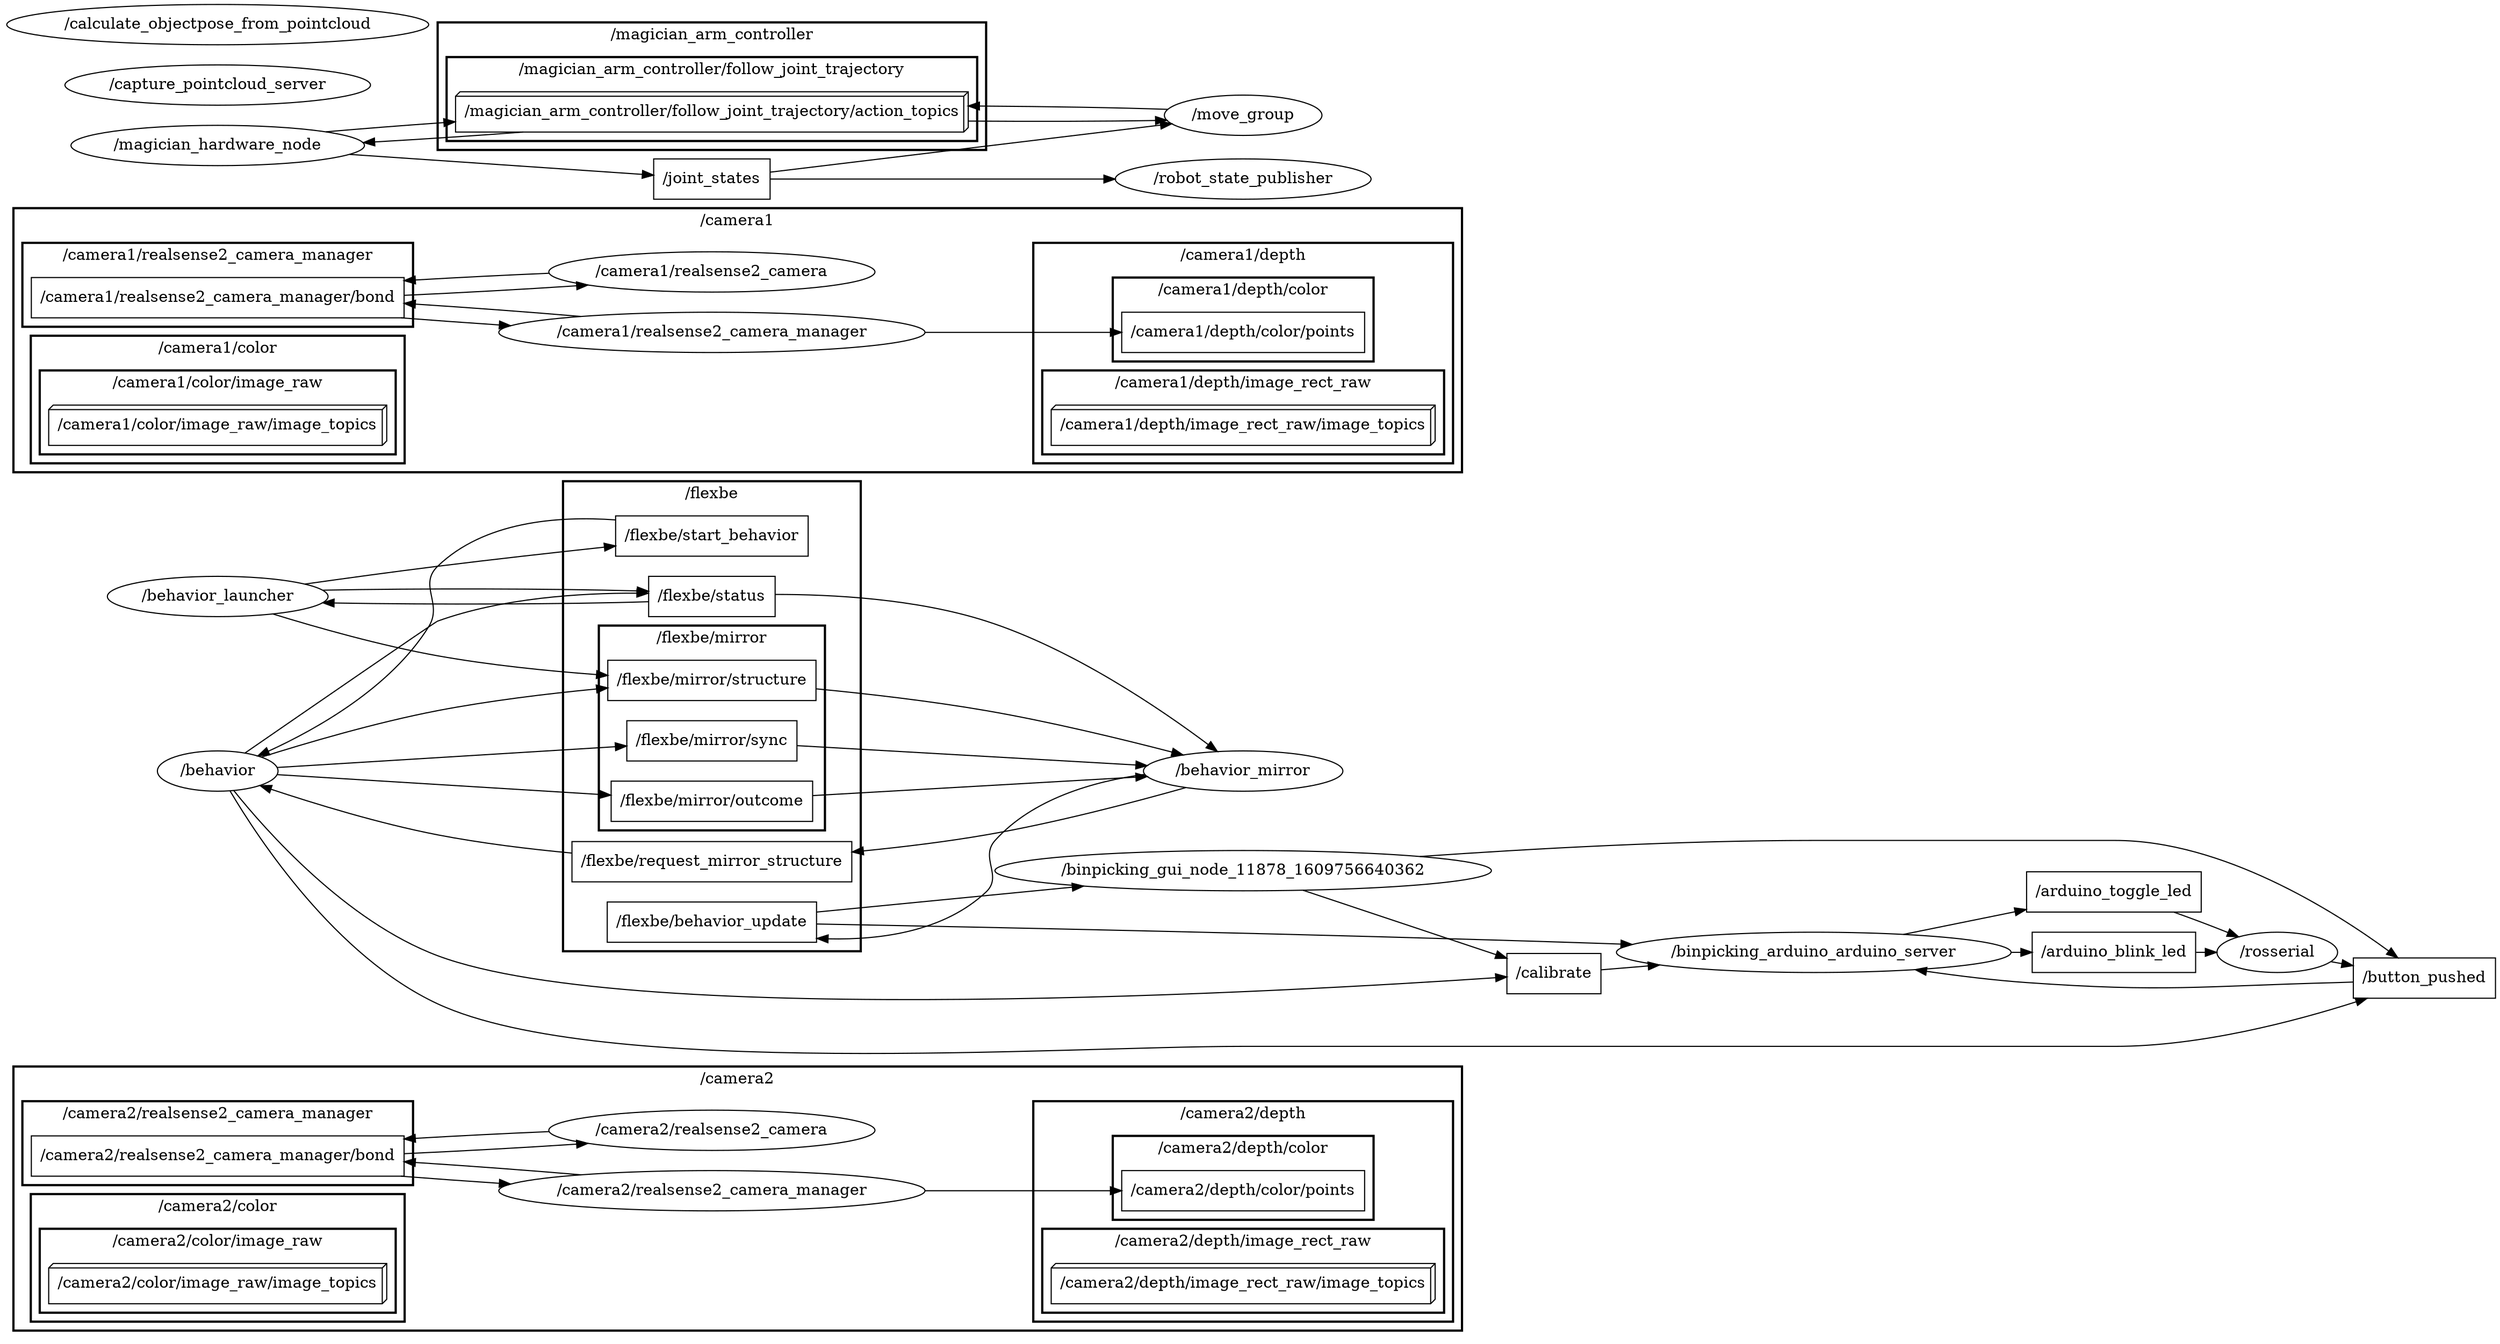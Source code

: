 digraph graphname {
	graph [bb="0,0,1791.1,1522",
		compound=True,
		rank=same,
		rankdir=LR,
		ranksep=0.2
	];
	node [label="\N"];
	subgraph cluster___camera2 {
		graph [bb="8,8,1048.1,244",
			compound=True,
			label="/camera2",
			lheight=0.21,
			lp="528.06,232.5",
			lwidth=0.71,
			rank=same,
			rankdir=LR,
			ranksep=0.2,
			style=bold
		];
		subgraph cluster___camera2__depth {
			graph [bb="739.12,16,1040.1,213",
				compound=True,
				label="/camera2/depth",
				lheight=0.21,
				lp="889.62,201.5",
				lwidth=1.18,
				rank=same,
				rankdir=LR,
				ranksep=0.2,
				style=bold
			];
			subgraph cluster___camera2__depth__color {
				graph [bb="797.12,107,982.12,182",
					compound=True,
					label="/camera2/depth/color",
					lheight=0.21,
					lp="889.62,170.5",
					lwidth=1.61,
					rank=same,
					rankdir=LR,
					ranksep=0.2,
					style=bold
				];
				t___camera2__depth__color__points				 [URL=topic_3A__camera2__depth__color__points,
					height=0.5,
					label="/camera2/depth/color/points",
					pos="889.62,133",
					shape=box,
					tooltip="topic:/camera2/depth/color/points",
					width=2.3472];
			}
			subgraph cluster___camera2__depth__image_rect_raw {
				graph [bb="747.12,24,1032.1,99",
					compound=True,
					label="/camera2/depth/image_rect_raw",
					lheight=0.21,
					lp="889.62,87.5",
					lwidth=2.44,
					rank=same,
					rankdir=LR,
					ranksep=0.2,
					style=bold
				];
				n_n__camera2__depth__image_rect_raw__image_topics				 [URL=topic_3A__camera2__depth__image_rect_raw__image_topics,
					height=0.5,
					label="/camera2/depth/image_rect_raw/image_topics",
					pos="889.62,50",
					shape=box3d,
					tooltip="topic:/camera2/depth/image_rect_raw/image_topics",
					width=3.7361];
			}
		}
		subgraph cluster___camera2__realsense2_camera_manager {
			graph [bb="16,138,290,213",
				compound=True,
				label="/camera2/realsense2_camera_manager",
				lheight=0.21,
				lp="153,201.5",
				lwidth=2.93,
				rank=same,
				rankdir=LR,
				ranksep=0.2,
				style=bold
			];
			t___camera2__realsense2_camera_manager__bond			 [URL=topic_3A__camera2__realsense2_camera_manager__bond,
				height=0.5,
				label="/camera2/realsense2_camera_manager/bond",
				pos="153,164",
				shape=box,
				tooltip="topic:/camera2/realsense2_camera_manager/bond",
				width=3.5833];
		}
		subgraph cluster___camera2__color {
			graph [bb="17.5,16,288.5,130",
				compound=True,
				label="/camera2/color",
				lheight=0.21,
				lp="153,118.5",
				lwidth=1.14,
				rank=same,
				rankdir=LR,
				ranksep=0.2,
				style=bold
			];
			subgraph cluster___camera2__color__image_raw {
				graph [bb="25.5,24,280.5,99",
					compound=True,
					label="/camera2/color/image_raw",
					lheight=0.21,
					lp="153,87.5",
					lwidth=2.04,
					rank=same,
					rankdir=LR,
					ranksep=0.2,
					style=bold
				];
				n_n__camera2__color__image_raw__image_topics				 [URL=topic_3A__camera2__color__image_raw__image_topics,
					height=0.5,
					label="/camera2/color/image_raw/image_topics",
					pos="153,50",
					shape=box3d,
					tooltip="topic:/camera2/color/image_raw/image_topics",
					width=3.3194];
			}
		}
		n___camera2__realsense2_camera_manager		 [URL=__camera2__realsense2_camera_manager,
			height=0.5,
			label="/camera2/realsense2_camera_manager",
			pos="508.64,164",
			shape=ellipse,
			tooltip="/camera2/realsense2_camera_manager",
			width=4.0982];
		t___camera2__realsense2_camera_manager__bond -> n___camera2__realsense2_camera_manager		 [penwidth=1,
			pos="e,371.06,157.41 282.15,157.48 307.67,157.23 334.64,157.19 360.73,157.34"];
		n___camera2__realsense2_camera		 [URL=__camera2__realsense2_camera,
			height=0.5,
			label="/camera2/realsense2_camera",
			pos="508.64,110",
			shape=ellipse,
			tooltip="/camera2/realsense2_camera",
			width=3.1233];
		t___camera2__realsense2_camera_manager__bond -> n___camera2__realsense2_camera		 [penwidth=1,
			pos="e,401.17,115.36 208.91,146 239.14,139.69 277.14,133.22 311.14,128 336.99,124.03 364.8,120.05 391.15,116.64"];
		n___camera2__realsense2_camera_manager -> t___camera2__depth__color__points		 [penwidth=1,
			pos="e,804.99,139.89 631.54,154 684.54,149.69 745.56,144.72 794.95,140.7"];
		n___camera2__realsense2_camera_manager -> t___camera2__realsense2_camera_manager__bond		 [penwidth=1,
			pos="e,282.15,170.52 371.06,170.59 345.25,170.8 318.25,170.8 292.38,170.61"];
		n___camera2__realsense2_camera -> t___camera2__realsense2_camera_manager__bond		 [penwidth=1,
			pos="e,282.39,150.53 448.93,125.32 409.71,131.78 357.31,138.9 311.14,146 304.99,146.94 298.72,147.93 292.39,148.93"];
	}
	subgraph cluster___flexbe {
		graph [bb="404.14,374,613.14,794",
			compound=True,
			label="/flexbe",
			lheight=0.21,
			lp="508.64,782.5",
			lwidth=0.53,
			rank=same,
			rankdir=LR,
			ranksep=0.2,
			style=bold
		];
		subgraph cluster___flexbe__mirror {
			graph [bb="428.64,482,588.64,665",
				compound=True,
				label="/flexbe/mirror",
				lheight=0.21,
				lp="508.64,653.5",
				lwidth=1.07,
				rank=same,
				rankdir=LR,
				ranksep=0.2,
				style=bold
			];
			t___flexbe__mirror__sync			 [URL=topic_3A__flexbe__mirror__sync,
				height=0.5,
				label="/flexbe/mirror/sync",
				pos="508.64,508",
				shape=box,
				tooltip="topic:/flexbe/mirror/sync",
				width=1.6944];
			t___flexbe__mirror__outcome			 [URL=topic_3A__flexbe__mirror__outcome,
				height=0.5,
				label="/flexbe/mirror/outcome",
				pos="508.64,562",
				shape=box,
				tooltip="topic:/flexbe/mirror/outcome",
				width=2];
			t___flexbe__mirror__structure			 [URL=topic_3A__flexbe__mirror__structure,
				height=0.5,
				label="/flexbe/mirror/structure",
				pos="508.64,616",
				shape=box,
				tooltip="topic:/flexbe/mirror/structure",
				width=2];
		}
		t___flexbe__start_behavior		 [URL=topic_3A__flexbe__start_behavior,
			height=0.5,
			label="/flexbe/start_behavior",
			pos="508.64,745",
			shape=box,
			tooltip="topic:/flexbe/start_behavior",
			width=1.875];
		t___flexbe__behavior_update		 [URL=topic_3A__flexbe__behavior_update,
			height=0.5,
			label="/flexbe/behavior_update",
			pos="508.64,400",
			shape=box,
			tooltip="topic:/flexbe/behavior_update",
			width=2.0556];
		t___flexbe__request_mirror_structure		 [URL=topic_3A__flexbe__request_mirror_structure,
			height=0.5,
			label="/flexbe/request_mirror_structure",
			pos="508.64,454",
			shape=box,
			tooltip="topic:/flexbe/request_mirror_structure",
			width=2.6806];
		t___flexbe__status		 [URL=topic_3A__flexbe__status,
			height=0.5,
			label="/flexbe/status",
			pos="508.64,691",
			shape=box,
			tooltip="topic:/flexbe/status",
			width=1.2361];
	}
	subgraph cluster___camera1 {
		graph [bb="8,802,1048.1,1038",
			compound=True,
			label="/camera1",
			lheight=0.21,
			lp="528.06,1026.5",
			lwidth=0.71,
			rank=same,
			rankdir=LR,
			ranksep=0.2,
			style=bold
		];
		subgraph cluster___camera1__depth {
			graph [bb="739.12,810,1040.1,1007",
				compound=True,
				label="/camera1/depth",
				lheight=0.21,
				lp="889.62,995.5",
				lwidth=1.18,
				rank=same,
				rankdir=LR,
				ranksep=0.2,
				style=bold
			];
			subgraph cluster___camera1__depth__color {
				graph [bb="797.12,901,982.12,976",
					compound=True,
					label="/camera1/depth/color",
					lheight=0.21,
					lp="889.62,964.5",
					lwidth=1.61,
					rank=same,
					rankdir=LR,
					ranksep=0.2,
					style=bold
				];
				t___camera1__depth__color__points				 [URL=topic_3A__camera1__depth__color__points,
					height=0.5,
					label="/camera1/depth/color/points",
					pos="889.62,927",
					shape=box,
					tooltip="topic:/camera1/depth/color/points",
					width=2.3472];
			}
			subgraph cluster___camera1__depth__image_rect_raw {
				graph [bb="747.12,818,1032.1,893",
					compound=True,
					label="/camera1/depth/image_rect_raw",
					lheight=0.21,
					lp="889.62,881.5",
					lwidth=2.44,
					rank=same,
					rankdir=LR,
					ranksep=0.2,
					style=bold
				];
				n_n__camera1__depth__image_rect_raw__image_topics				 [URL=topic_3A__camera1__depth__image_rect_raw__image_topics,
					height=0.5,
					label="/camera1/depth/image_rect_raw/image_topics",
					pos="889.62,844",
					shape=box3d,
					tooltip="topic:/camera1/depth/image_rect_raw/image_topics",
					width=3.7361];
			}
		}
		subgraph cluster___camera1__realsense2_camera_manager {
			graph [bb="16,932,290,1007",
				compound=True,
				label="/camera1/realsense2_camera_manager",
				lheight=0.21,
				lp="153,995.5",
				lwidth=2.93,
				rank=same,
				rankdir=LR,
				ranksep=0.2,
				style=bold
			];
			t___camera1__realsense2_camera_manager__bond			 [URL=topic_3A__camera1__realsense2_camera_manager__bond,
				height=0.5,
				label="/camera1/realsense2_camera_manager/bond",
				pos="153,958",
				shape=box,
				tooltip="topic:/camera1/realsense2_camera_manager/bond",
				width=3.5833];
		}
		subgraph cluster___camera1__color {
			graph [bb="17.5,810,288.5,924",
				compound=True,
				label="/camera1/color",
				lheight=0.21,
				lp="153,912.5",
				lwidth=1.14,
				rank=same,
				rankdir=LR,
				ranksep=0.2,
				style=bold
			];
			subgraph cluster___camera1__color__image_raw {
				graph [bb="25.5,818,280.5,893",
					compound=True,
					label="/camera1/color/image_raw",
					lheight=0.21,
					lp="153,881.5",
					lwidth=2.04,
					rank=same,
					rankdir=LR,
					ranksep=0.2,
					style=bold
				];
				n_n__camera1__color__image_raw__image_topics				 [URL=topic_3A__camera1__color__image_raw__image_topics,
					height=0.5,
					label="/camera1/color/image_raw/image_topics",
					pos="153,844",
					shape=box3d,
					tooltip="topic:/camera1/color/image_raw/image_topics",
					width=3.3194];
			}
		}
		n___camera1__realsense2_camera_manager		 [URL=__camera1__realsense2_camera_manager,
			height=0.5,
			label="/camera1/realsense2_camera_manager",
			pos="508.64,958",
			shape=ellipse,
			tooltip="/camera1/realsense2_camera_manager",
			width=4.0982];
		t___camera1__realsense2_camera_manager__bond -> n___camera1__realsense2_camera_manager		 [penwidth=1,
			pos="e,371.06,951.41 282.15,951.48 307.67,951.23 334.64,951.19 360.73,951.34"];
		n___camera1__realsense2_camera		 [URL=__camera1__realsense2_camera,
			height=0.5,
			label="/camera1/realsense2_camera",
			pos="508.64,904",
			shape=ellipse,
			tooltip="/camera1/realsense2_camera",
			width=3.1233];
		t___camera1__realsense2_camera_manager__bond -> n___camera1__realsense2_camera		 [penwidth=1,
			pos="e,401.17,909.36 208.91,940 239.14,933.69 277.14,927.22 311.14,922 336.99,918.03 364.8,914.05 391.15,910.64"];
		n___camera1__realsense2_camera_manager -> t___camera1__depth__color__points		 [penwidth=1,
			pos="e,804.99,933.89 631.54,948 684.54,943.69 745.56,938.72 794.95,934.7"];
		n___camera1__realsense2_camera_manager -> t___camera1__realsense2_camera_manager__bond		 [penwidth=1,
			pos="e,282.15,964.52 371.06,964.59 345.25,964.8 318.25,964.8 292.38,964.61"];
		n___camera1__realsense2_camera -> t___camera1__realsense2_camera_manager__bond		 [penwidth=1,
			pos="e,282.39,944.53 448.93,919.32 409.71,925.78 357.31,932.9 311.14,940 304.99,940.94 298.72,941.93 292.39,942.93"];
	}
	subgraph cluster___magician_arm_controller {
		graph [bb="311.14,1392,706.14,1506",
			compound=True,
			label="/magician_arm_controller",
			lheight=0.21,
			lp="508.64,1494.5",
			lwidth=1.97,
			rank=same,
			rankdir=LR,
			ranksep=0.2,
			style=bold
		];
		subgraph cluster___magician_arm_controller__follow_joint_trajectory {
			graph [bb="319.14,1400,698.14,1475",
				compound=True,
				label="/magician_arm_controller/follow_joint_trajectory",
				lheight=0.21,
				lp="508.64,1463.5",
				lwidth=3.76,
				rank=same,
				rankdir=LR,
				ranksep=0.2,
				style=bold
			];
			n_n__magician_arm_controller__follow_joint_trajectory__action_topics			 [URL=topic_3A__magician_arm_controller__follow_joint_trajectory__action_topics,
				height=0.5,
				label="/magician_arm_controller/follow_joint_trajectory/action_topics",
				pos="508.64,1426",
				shape=box3d,
				tooltip="topic:/magician_arm_controller/follow_joint_trajectory/action_topics",
				width=5.0417];
		}
	}
	n___behavior_mirror	 [URL=__behavior_mirror,
		height=0.5,
		label="/behavior_mirror",
		pos="889.62,535",
		shape=ellipse,
		tooltip="/behavior_mirror",
		width=1.9859];
	t___flexbe__mirror__sync -> n___behavior_mirror	 [penwidth=1,
		pos="e,820.5,530.1 569.85,512.34 635.11,516.96 738.69,524.3 810.19,529.37"];
	t___flexbe__mirror__outcome -> n___behavior_mirror	 [penwidth=1,
		pos="e,820.7,539.88 580.74,556.89 646.3,552.24 742.86,545.4 810.51,540.61"];
	t___flexbe__mirror__structure -> n___behavior_mirror	 [penwidth=1,
		pos="e,847.08,549.5 580.85,608.77 618.45,604.34 665.02,597.81 706.14,589 750.95,579.4 800.78,564.45 837.19,552.72"];
	n___behavior	 [URL=__behavior,
		height=0.5,
		label="/behavior",
		pos="153,535",
		shape=ellipse,
		tooltip="/behavior",
		width=1.2277];
	t___flexbe__start_behavior -> n___behavior	 [penwidth=1,
		pos="e,179.56,549.58 440.72,754.6 397.86,756.6 344.48,750.97 311.14,718 293.88,700.94 314.85,685.24 303.14,664 276.28,615.31 223.41,576.64 188.12,554.77"];
	n___binpicking_arduino_arduino_server	 [URL=__binpicking_arduino_arduino_server,
		height=0.5,
		label="/binpicking_arduino_arduino_server",
		pos="1299.2,388",
		shape=ellipse,
		tooltip="/binpicking_arduino_arduino_server",
		width=3.8635];
	t___flexbe__behavior_update -> n___binpicking_arduino_arduino_server	 [penwidth=1,
		pos="e,1161,390.1 582.66,398.88 712.05,396.91 981.69,392.82 1150.8,390.25"];
	n___binpicking_gui_node_11878_1609756640362	 [URL=__binpicking_gui_node_11878_1609756640362,
		height=0.5,
		label="/binpicking_gui_node_11878_1609756640362",
		pos="889.62,308",
		shape=ellipse,
		tooltip="/binpicking_gui_node_11878_1609756640362",
		width=4.8746];
	t___flexbe__behavior_update -> n___binpicking_gui_node_11878_1609756640362	 [penwidth=1,
		pos="e,820.89,324.6 583,382.04 648.6,366.2 743.92,343.18 810.82,327.03"];
	t___flexbe__request_mirror_structure -> n___behavior	 [penwidth=1,
		pos="e,183.28,521.77 411.93,461.36 379.61,464.98 343.56,470.29 311.14,478 269.71,487.85 224.14,504.99 192.6,517.91"];
	n___behavior_launcher	 [URL=__behavior_launcher,
		height=0.5,
		label="/behavior_launcher",
		pos="153,691",
		shape=ellipse,
		tooltip="/behavior_launcher",
		width=2.1845];
	t___flexbe__status -> n___behavior_launcher	 [penwidth=1,
		pos="e,227.99,685.37 464.06,686.35 407.64,684.04 309.29,683.64 238.26,685.14"];
	t___flexbe__status -> n___behavior_mirror	 [penwidth=1,
		pos="e,872.29,552.65 553.33,692.48 594.41,692.36 656.3,688.38 706.14,669 770.12,644.12 831.92,591.13 864.92,559.76"];
	n___magician_hardware_node	 [URL=__magician_hardware_node,
		height=0.5,
		label="/magician_hardware_node",
		pos="153,1396",
		shape=ellipse,
		tooltip="/magician_hardware_node",
		width=2.9067];
	n_n__magician_arm_controller__follow_joint_trajectory__action_topics -> n___magician_hardware_node	 [penwidth=1,
		pos="e,256.82,1398.6 372.9,1408 338.01,1404.7 300.83,1401.7 267.15,1399.3"];
	n___move_group	 [URL=__move_group,
		height=0.5,
		label="/move_group",
		pos="889.62,1423",
		shape=ellipse,
		tooltip="/move_group",
		width=1.6068];
	n_n__magician_arm_controller__follow_joint_trajectory__action_topics -> n___move_group	 [penwidth=1,
		pos="e,833.61,1418.5 690.2,1417.8 737.85,1417.4 786.25,1417.5 823.43,1418.3"];
	t___calibrate	 [URL=topic_3A__calibrate,
		height=0.5,
		label="/calibrate",
		pos="1112.6,354",
		shape=box,
		tooltip="topic:/calibrate",
		width=0.93056];
	t___calibrate -> n___binpicking_arduino_arduino_server	 [penwidth=1,
		pos="e,1218.4,373.27 1146.4,360.16 1163.9,363.34 1186.2,367.4 1208.2,371.43"];
	t___joint_states	 [URL=topic_3A__joint_states,
		height=0.5,
		label="/joint_states",
		pos="508.64,1366",
		shape=box,
		tooltip="topic:/joint_states",
		width=1.1389];
	n___robot_state_publisher	 [URL=__robot_state_publisher,
		height=0.5,
		label="/robot_state_publisher",
		pos="889.62,1366",
		shape=ellipse,
		tooltip="/robot_state_publisher",
		width=2.4734];
	t___joint_states -> n___robot_state_publisher	 [penwidth=1,
		pos="e,800.52,1366 549.77,1366 606.85,1366 711.89,1366 790.15,1366"];
	t___joint_states -> n___move_group	 [penwidth=1,
		pos="e,837.46,1415.2 549.77,1372.2 616.52,1382.1 748.85,1401.9 827.23,1413.7"];
	t___button_pushed	 [URL=topic_3A__button_pushed,
		height=0.5,
		label="/button_pushed",
		pos="1741.1,323",
		shape=box,
		tooltip="topic:/button_pushed",
		width=1.3889];
	t___button_pushed -> n___binpicking_arduino_arduino_server	 [penwidth=1,
		pos="e,1379.3,373.19 1690.9,328.93 1633.2,335.9 1535.7,348.15 1452.3,361 1431.9,364.14 1410,367.81 1389.4,371.42"];
	t___arduino_blink_led	 [URL=topic_3A__arduino_blink_led,
		height=0.5,
		label="/arduino_blink_led",
		pos="1514.8,442",
		shape=box,
		tooltip="topic:/arduino_blink_led",
		width=1.6528];
	n___rosserial	 [URL=__rosserial,
		height=0.5,
		label="/rosserial",
		pos="1634.2,388",
		shape=ellipse,
		tooltip="/rosserial",
		width=1.1916];
	t___arduino_blink_led -> n___rosserial	 [penwidth=1,
		pos="e,1605.9,401.66 1557.2,423.9 1564,420.97 1570.8,417.93 1577.3,415 1583.6,412.15 1590.2,409.06 1596.7,406.03"];
	t___arduino_toggle_led	 [URL=topic_3A__arduino_toggle_led,
		height=0.5,
		label="/arduino_toggle_led",
		pos="1514.8,388",
		shape=box,
		tooltip="topic:/arduino_toggle_led",
		width=1.7361];
	t___arduino_toggle_led -> n___rosserial	 [penwidth=1,
		pos="e,1591.3,388 1577.6,388 1578.8,388 1579.9,388 1581.1,388"];
	n___magician_hardware_node -> n_n__magician_arm_controller__follow_joint_trajectory__action_topics	 [penwidth=1,
		pos="e,326.9,1417.4 230.17,1408.2 256.07,1411 286.21,1413.9 316.92,1416.6"];
	n___magician_hardware_node -> t___joint_states	 [penwidth=1,
		pos="e,467.43,1369.5 247.37,1388 314.65,1382.4 402.53,1375 457.28,1370.3"];
	n___behavior_launcher -> t___flexbe__mirror__structure	 [penwidth=1,
		pos="e,436.27,620.36 191.99,675.34 223.6,663.29 269.57,647.17 311.14,638 348.39,629.78 390.31,624.56 425.92,621.27"];
	n___behavior_launcher -> t___flexbe__start_behavior	 [penwidth=1,
		pos="e,440.91,736.31 215.26,702.12 244.35,707.19 279.48,713.13 311.14,718 350.53,724.05 394.45,730.13 430.86,734.97"];
	n___behavior_launcher -> t___flexbe__status	 [penwidth=1,
		pos="e,464.06,695.65 227.99,696.63 295.6,698.3 393.45,698.1 453.94,696.03"];
	n___rosserial -> t___button_pushed	 [penwidth=1,
		pos="e,1711.3,341.09 1658.7,373.09 1671.7,365.2 1687.9,355.34 1702.5,346.46"];
	n___binpicking_arduino_arduino_server -> t___arduino_blink_led	 [penwidth=1,
		pos="e,1455,427.02 1363.3,404.06 1389,410.51 1418.8,417.96 1445.1,424.55"];
	n___binpicking_arduino_arduino_server -> t___arduino_toggle_led	 [penwidth=1,
		pos="e,1451.8,388 1438.5,388 1439.5,388 1440.5,388 1441.4,388"];
	n___capture_pointcloud_server	 [URL=__capture_pointcloud_server,
		height=0.5,
		label="/capture_pointcloud_server",
		pos="153,1450",
		shape=ellipse,
		tooltip="/capture_pointcloud_server",
		width=2.9608];
	n___behavior -> t___flexbe__mirror__sync	 [penwidth=1,
		pos="e,447.37,512.65 196.61,531.69 256.54,527.14 365.09,518.9 437.04,513.44"];
	n___behavior -> t___flexbe__mirror__outcome	 [penwidth=1,
		pos="e,436.63,556.53 196.61,538.31 253.62,542.64 354.64,550.31 426.28,555.75"];
	n___behavior -> t___flexbe__mirror__structure	 [penwidth=1,
		pos="e,436.25,609.49 184.57,547.81 216.12,560.12 266.25,578.37 311.14,589 348.38,597.82 390.3,604.05 425.9,608.3"];
	n___behavior -> t___flexbe__status	 [penwidth=1,
		pos="e,464,693.31 171.81,551.44 211.92,586.45 302.92,665.46 311.14,669 356.55,688.58 413.04,693.13 453.95,693.34"];
	n___behavior -> t___calibrate	 [penwidth=1,
		pos="e,1078.7,353.15 163.25,517.2 185.06,481.36 239.92,401.23 311.14,370 380.44,339.61 910.52,349.31 1068.4,352.91"];
	n___behavior -> t___button_pushed	 [penwidth=1,
		pos="e,1699.8,304.86 161.99,517.22 182.52,478.61 236.9,387.22 311.14,345 536.92,216.6 629.88,262 889.62,262 889.62,262 889.62,262 1514.8,262 1576.8,262 1645.1,283.6 1690.3,301.09"];
	n___behavior_mirror -> t___flexbe__behavior_update	 [penwidth=1,
		pos="e,582.94,403.2 867.33,517.86 834.17,493.34 769,448.81 706.14,427 670.28,414.56 628.9,407.82 593.3,404.19"];
	n___behavior_mirror -> t___flexbe__request_mirror_structure	 [penwidth=1,
		pos="e,605.15,462.21 849.01,520.06 812.2,507.08 756.2,488.73 706.14,478 676.85,471.73 644.75,466.95 615.1,463.37"];
	n___calculate_objectpose_from_pointcloud	 [URL=__calculate_objectpose_from_pointcloud,
		height=0.5,
		label="/calculate_objectpose_from_pointcloud",
		pos="153,1504",
		shape=ellipse,
		tooltip="/calculate_objectpose_from_pointcloud",
		width=4.1705];
	n___binpicking_gui_node_11878_1609756640362 -> t___calibrate	 [penwidth=1,
		pos="e,1079,343.61 983.81,323.27 1010.2,328.07 1038.9,333.77 1065.1,340 1066.4,340.3 1067.7,340.62 1069,340.94"];
	n___binpicking_gui_node_11878_1609756640362 -> t___button_pushed	 [penwidth=1,
		pos="e,1690.8,316.35 1063.5,305.55 1136.3,304.72 1221.9,304 1299.2,304 1299.2,304 1299.2,304 1514.8,304 1571.2,304 1635.3,309.94 1680.8,315.18"];
	n___move_group -> n_n__magician_arm_controller__follow_joint_trajectory__action_topics	 [penwidth=1,
		pos="e,690.2,1431.3 834.03,1428.4 798.21,1429.9 749.32,1430.8 700.33,1431.2"];
}
